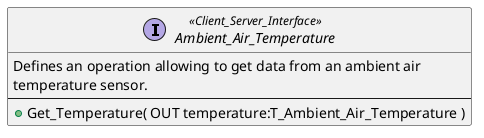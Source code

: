 @startuml

interface  Ambient_Air_Temperature <<Client_Server_Interface>>
{
  Defines an operation allowing to get data from an ambient air
  temperature sensor.
  --
  + Get_Temperature( OUT temperature:T_Ambient_Air_Temperature )
}

@enduml